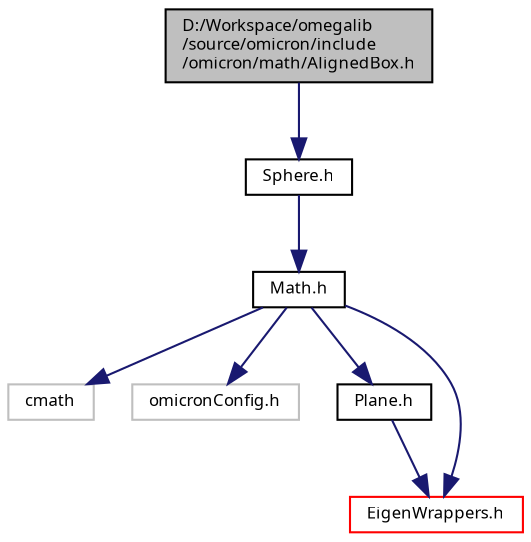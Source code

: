 digraph "D:/Workspace/omegalib/source/omicron/include/omicron/math/AlignedBox.h"
{
  bgcolor="transparent";
  edge [fontname="FreeSans.ttf",fontsize="8",labelfontname="FreeSans.ttf",labelfontsize="8"];
  node [fontname="FreeSans.ttf",fontsize="8",shape=record];
  Node1 [label="D:/Workspace/omegalib\l/source/omicron/include\l/omicron/math/AlignedBox.h",height=0.2,width=0.4,color="black", fillcolor="grey75", style="filled" fontcolor="black"];
  Node1 -> Node2 [color="midnightblue",fontsize="8",style="solid",fontname="FreeSans.ttf"];
  Node2 [label="Sphere.h",height=0.2,width=0.4,color="black",URL="$_sphere_8h.html"];
  Node2 -> Node3 [color="midnightblue",fontsize="8",style="solid",fontname="FreeSans.ttf"];
  Node3 [label="Math.h",height=0.2,width=0.4,color="black",URL="$_math_8h.html"];
  Node3 -> Node4 [color="midnightblue",fontsize="8",style="solid",fontname="FreeSans.ttf"];
  Node4 [label="cmath",height=0.2,width=0.4,color="grey75"];
  Node3 -> Node5 [color="midnightblue",fontsize="8",style="solid",fontname="FreeSans.ttf"];
  Node5 [label="omicronConfig.h",height=0.2,width=0.4,color="grey75"];
  Node3 -> Node6 [color="midnightblue",fontsize="8",style="solid",fontname="FreeSans.ttf"];
  Node6 [label="Plane.h",height=0.2,width=0.4,color="black",URL="$_plane_8h.html"];
  Node6 -> Node7 [color="midnightblue",fontsize="8",style="solid",fontname="FreeSans.ttf"];
  Node7 [label="EigenWrappers.h",height=0.2,width=0.4,color="red",URL="$_eigen_wrappers_8h.html"];
  Node3 -> Node7 [color="midnightblue",fontsize="8",style="solid",fontname="FreeSans.ttf"];
}
